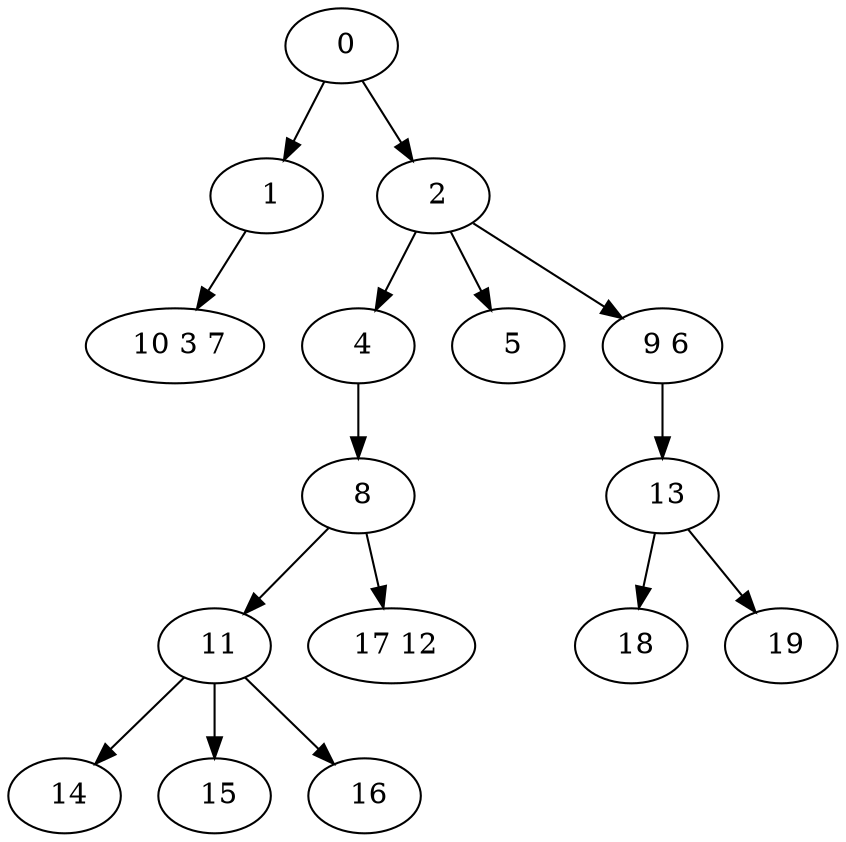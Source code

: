 digraph mytree {
" 0" -> " 1";
" 0" -> " 2";
" 1" -> " 10 3 7";
" 2" -> " 4";
" 2" -> " 5";
" 2" -> " 9 6";
" 10 3 7";
" 4" -> " 8";
" 5";
" 9 6" -> " 13";
" 8" -> " 11";
" 8" -> " 17 12";
" 11" -> " 14";
" 11" -> " 15";
" 11" -> " 16";
" 17 12";
" 14";
" 15";
" 16";
" 13" -> " 18";
" 13" -> " 19";
" 18";
" 19";
}
